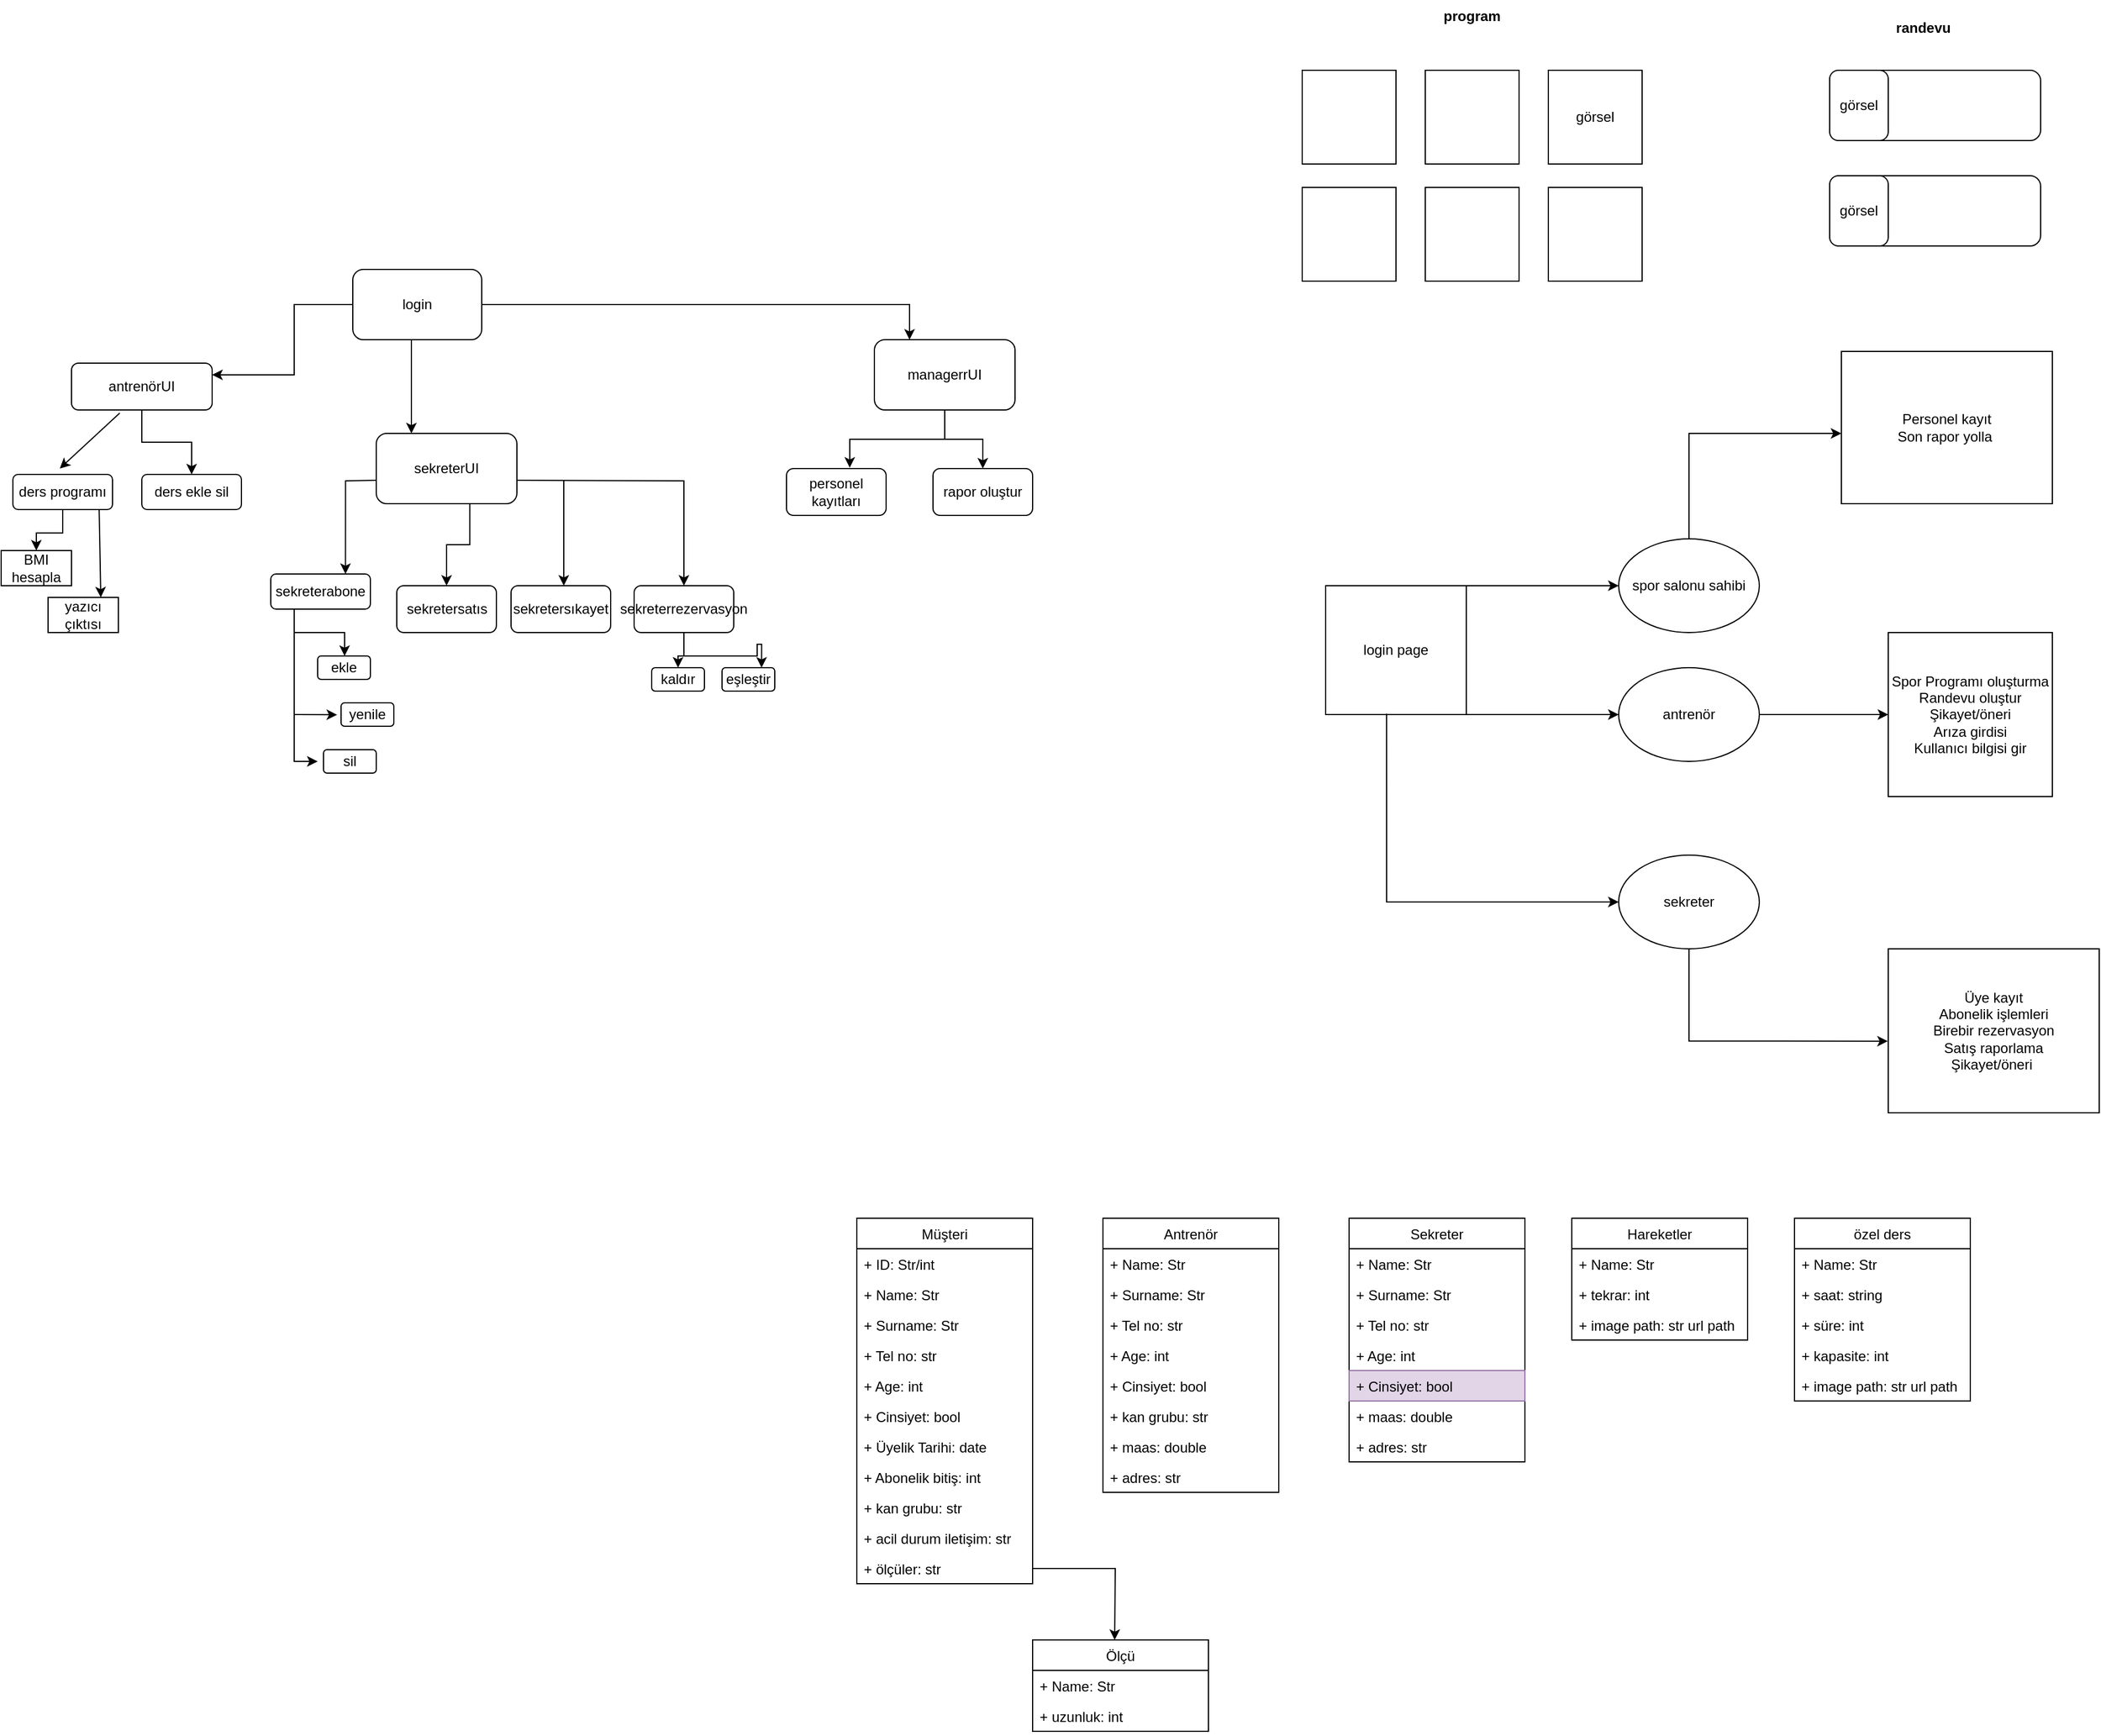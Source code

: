 <mxfile version="21.1.7" type="github">
  <diagram id="NkujWcR8n7Ybek51XI4w" name="Sayfa -1">
    <mxGraphModel dx="1850" dy="941" grid="1" gridSize="10" guides="1" tooltips="1" connect="1" arrows="1" fold="1" page="0" pageScale="1" pageWidth="1654" pageHeight="2336" math="0" shadow="0">
      <root>
        <mxCell id="0" />
        <mxCell id="1" parent="0" />
        <mxCell id="Zs0G0rEq7wxW95QwhWQh-3" style="edgeStyle=orthogonalEdgeStyle;rounded=0;orthogonalLoop=1;jettySize=auto;html=1;" parent="1" source="Zs0G0rEq7wxW95QwhWQh-2" target="Zs0G0rEq7wxW95QwhWQh-4" edge="1">
          <mxGeometry relative="1" as="geometry">
            <mxPoint x="620" y="150" as="targetPoint" />
            <Array as="points">
              <mxPoint x="580" y="150" />
              <mxPoint x="580" y="150" />
            </Array>
          </mxGeometry>
        </mxCell>
        <mxCell id="Zs0G0rEq7wxW95QwhWQh-5" style="edgeStyle=orthogonalEdgeStyle;rounded=0;orthogonalLoop=1;jettySize=auto;html=1;" parent="1" source="Zs0G0rEq7wxW95QwhWQh-2" target="Zs0G0rEq7wxW95QwhWQh-6" edge="1">
          <mxGeometry relative="1" as="geometry">
            <mxPoint x="660" y="230" as="targetPoint" />
            <Array as="points">
              <mxPoint x="610" y="260" />
              <mxPoint x="610" y="260" />
            </Array>
          </mxGeometry>
        </mxCell>
        <mxCell id="Zs0G0rEq7wxW95QwhWQh-2" value="login page" style="rounded=0;whiteSpace=wrap;html=1;" parent="1" vertex="1">
          <mxGeometry x="410" y="150" width="120" height="110" as="geometry" />
        </mxCell>
        <mxCell id="Zs0G0rEq7wxW95QwhWQh-8" style="edgeStyle=orthogonalEdgeStyle;rounded=0;orthogonalLoop=1;jettySize=auto;html=1;" parent="1" source="Zs0G0rEq7wxW95QwhWQh-4" target="Zs0G0rEq7wxW95QwhWQh-7" edge="1">
          <mxGeometry relative="1" as="geometry">
            <Array as="points">
              <mxPoint x="720" y="20" />
            </Array>
          </mxGeometry>
        </mxCell>
        <mxCell id="Zs0G0rEq7wxW95QwhWQh-4" value="spor salonu sahibi" style="ellipse;whiteSpace=wrap;html=1;" parent="1" vertex="1">
          <mxGeometry x="660" y="110" width="120" height="80" as="geometry" />
        </mxCell>
        <mxCell id="Zs0G0rEq7wxW95QwhWQh-14" style="edgeStyle=orthogonalEdgeStyle;rounded=0;orthogonalLoop=1;jettySize=auto;html=1;" parent="1" source="Zs0G0rEq7wxW95QwhWQh-6" target="Zs0G0rEq7wxW95QwhWQh-15" edge="1">
          <mxGeometry relative="1" as="geometry">
            <mxPoint x="850" y="260.0" as="targetPoint" />
          </mxGeometry>
        </mxCell>
        <mxCell id="Zs0G0rEq7wxW95QwhWQh-6" value="antrenör" style="ellipse;whiteSpace=wrap;html=1;" parent="1" vertex="1">
          <mxGeometry x="660" y="220" width="120" height="80" as="geometry" />
        </mxCell>
        <mxCell id="Zs0G0rEq7wxW95QwhWQh-7" value="Personel kayıt&lt;br&gt;Son rapor yolla&amp;nbsp;" style="rounded=0;whiteSpace=wrap;html=1;" parent="1" vertex="1">
          <mxGeometry x="850" y="-50" width="180" height="130" as="geometry" />
        </mxCell>
        <mxCell id="Zs0G0rEq7wxW95QwhWQh-9" value="" style="endArrow=classic;html=1;rounded=0;exitX=0.433;exitY=0.993;exitDx=0;exitDy=0;exitPerimeter=0;entryX=0;entryY=0.5;entryDx=0;entryDy=0;" parent="1" source="Zs0G0rEq7wxW95QwhWQh-2" target="Zs0G0rEq7wxW95QwhWQh-10" edge="1">
          <mxGeometry width="50" height="50" relative="1" as="geometry">
            <mxPoint x="600" y="260" as="sourcePoint" />
            <mxPoint x="660" y="360" as="targetPoint" />
            <Array as="points">
              <mxPoint x="462" y="360" />
              <mxPoint x="462" y="420" />
            </Array>
          </mxGeometry>
        </mxCell>
        <mxCell id="Zs0G0rEq7wxW95QwhWQh-13" style="edgeStyle=orthogonalEdgeStyle;rounded=0;orthogonalLoop=1;jettySize=auto;html=1;entryX=-0.002;entryY=0.563;entryDx=0;entryDy=0;entryPerimeter=0;" parent="1" source="Zs0G0rEq7wxW95QwhWQh-10" target="Zs0G0rEq7wxW95QwhWQh-12" edge="1">
          <mxGeometry relative="1" as="geometry">
            <Array as="points">
              <mxPoint x="720" y="539" />
            </Array>
          </mxGeometry>
        </mxCell>
        <mxCell id="Zs0G0rEq7wxW95QwhWQh-10" value="sekreter" style="ellipse;whiteSpace=wrap;html=1;" parent="1" vertex="1">
          <mxGeometry x="660" y="380" width="120" height="80" as="geometry" />
        </mxCell>
        <mxCell id="Zs0G0rEq7wxW95QwhWQh-12" value="Üye kayıt&lt;br&gt;Abonelik işlemleri&lt;br&gt;Birebir rezervasyon&lt;br&gt;Satış raporlama&lt;br&gt;Şikayet/öneri&amp;nbsp;" style="rounded=0;whiteSpace=wrap;html=1;" parent="1" vertex="1">
          <mxGeometry x="890" y="460" width="180" height="140" as="geometry" />
        </mxCell>
        <mxCell id="Zs0G0rEq7wxW95QwhWQh-15" value="Spor Programı oluşturma&lt;br&gt;Randevu oluştur&lt;br&gt;Şikayet/öneri&lt;br&gt;Arıza girdisi&lt;br&gt;Kullanıcı bilgisi gir" style="whiteSpace=wrap;html=1;aspect=fixed;" parent="1" vertex="1">
          <mxGeometry x="890" y="190" width="140" height="140" as="geometry" />
        </mxCell>
        <mxCell id="Zs0G0rEq7wxW95QwhWQh-16" value="Müşteri" style="swimlane;fontStyle=0;childLayout=stackLayout;horizontal=1;startSize=26;fillColor=none;horizontalStack=0;resizeParent=1;resizeParentMax=0;resizeLast=0;collapsible=1;marginBottom=0;" parent="1" vertex="1">
          <mxGeometry x="10" y="690" width="150" height="312" as="geometry">
            <mxRectangle x="10" y="690" width="70" height="26" as="alternateBounds" />
          </mxGeometry>
        </mxCell>
        <mxCell id="Zs0G0rEq7wxW95QwhWQh-17" value="+ ID: Str/int" style="text;strokeColor=none;fillColor=none;align=left;verticalAlign=top;spacingLeft=4;spacingRight=4;overflow=hidden;rotatable=0;points=[[0,0.5],[1,0.5]];portConstraint=eastwest;" parent="Zs0G0rEq7wxW95QwhWQh-16" vertex="1">
          <mxGeometry y="26" width="150" height="26" as="geometry" />
        </mxCell>
        <mxCell id="Zs0G0rEq7wxW95QwhWQh-43" value="+ Name: Str" style="text;strokeColor=none;fillColor=none;align=left;verticalAlign=top;spacingLeft=4;spacingRight=4;overflow=hidden;rotatable=0;points=[[0,0.5],[1,0.5]];portConstraint=eastwest;" parent="Zs0G0rEq7wxW95QwhWQh-16" vertex="1">
          <mxGeometry y="52" width="150" height="26" as="geometry" />
        </mxCell>
        <mxCell id="Zs0G0rEq7wxW95QwhWQh-18" value="+ Surname: Str" style="text;strokeColor=none;fillColor=none;align=left;verticalAlign=top;spacingLeft=4;spacingRight=4;overflow=hidden;rotatable=0;points=[[0,0.5],[1,0.5]];portConstraint=eastwest;" parent="Zs0G0rEq7wxW95QwhWQh-16" vertex="1">
          <mxGeometry y="78" width="150" height="26" as="geometry" />
        </mxCell>
        <mxCell id="Zs0G0rEq7wxW95QwhWQh-27" value="+ Tel no: str" style="text;strokeColor=none;fillColor=none;align=left;verticalAlign=top;spacingLeft=4;spacingRight=4;overflow=hidden;rotatable=0;points=[[0,0.5],[1,0.5]];portConstraint=eastwest;" parent="Zs0G0rEq7wxW95QwhWQh-16" vertex="1">
          <mxGeometry y="104" width="150" height="26" as="geometry" />
        </mxCell>
        <mxCell id="Zs0G0rEq7wxW95QwhWQh-19" value="+ Age: int" style="text;strokeColor=none;fillColor=none;align=left;verticalAlign=top;spacingLeft=4;spacingRight=4;overflow=hidden;rotatable=0;points=[[0,0.5],[1,0.5]];portConstraint=eastwest;" parent="Zs0G0rEq7wxW95QwhWQh-16" vertex="1">
          <mxGeometry y="130" width="150" height="26" as="geometry" />
        </mxCell>
        <mxCell id="Zs0G0rEq7wxW95QwhWQh-20" value="+ Cinsiyet: bool" style="text;strokeColor=none;fillColor=none;align=left;verticalAlign=top;spacingLeft=4;spacingRight=4;overflow=hidden;rotatable=0;points=[[0,0.5],[1,0.5]];portConstraint=eastwest;" parent="Zs0G0rEq7wxW95QwhWQh-16" vertex="1">
          <mxGeometry y="156" width="150" height="26" as="geometry" />
        </mxCell>
        <mxCell id="Zs0G0rEq7wxW95QwhWQh-21" value="+ Üyelik Tarihi: date" style="text;strokeColor=none;fillColor=none;align=left;verticalAlign=top;spacingLeft=4;spacingRight=4;overflow=hidden;rotatable=0;points=[[0,0.5],[1,0.5]];portConstraint=eastwest;" parent="Zs0G0rEq7wxW95QwhWQh-16" vertex="1">
          <mxGeometry y="182" width="150" height="26" as="geometry" />
        </mxCell>
        <mxCell id="Zs0G0rEq7wxW95QwhWQh-22" value="+ Abonelik bitiş: int" style="text;strokeColor=none;fillColor=none;align=left;verticalAlign=top;spacingLeft=4;spacingRight=4;overflow=hidden;rotatable=0;points=[[0,0.5],[1,0.5]];portConstraint=eastwest;" parent="Zs0G0rEq7wxW95QwhWQh-16" vertex="1">
          <mxGeometry y="208" width="150" height="26" as="geometry" />
        </mxCell>
        <mxCell id="Zs0G0rEq7wxW95QwhWQh-23" value="+ kan grubu: str" style="text;strokeColor=none;fillColor=none;align=left;verticalAlign=top;spacingLeft=4;spacingRight=4;overflow=hidden;rotatable=0;points=[[0,0.5],[1,0.5]];portConstraint=eastwest;" parent="Zs0G0rEq7wxW95QwhWQh-16" vertex="1">
          <mxGeometry y="234" width="150" height="26" as="geometry" />
        </mxCell>
        <mxCell id="Zs0G0rEq7wxW95QwhWQh-25" value="+ acil durum iletişim: str" style="text;strokeColor=none;fillColor=none;align=left;verticalAlign=top;spacingLeft=4;spacingRight=4;overflow=hidden;rotatable=0;points=[[0,0.5],[1,0.5]];portConstraint=eastwest;" parent="Zs0G0rEq7wxW95QwhWQh-16" vertex="1">
          <mxGeometry y="260" width="150" height="26" as="geometry" />
        </mxCell>
        <mxCell id="Zs0G0rEq7wxW95QwhWQh-26" value="+ ölçüler: str" style="text;strokeColor=none;fillColor=none;align=left;verticalAlign=top;spacingLeft=4;spacingRight=4;overflow=hidden;rotatable=0;points=[[0,0.5],[1,0.5]];portConstraint=eastwest;" parent="Zs0G0rEq7wxW95QwhWQh-16" vertex="1">
          <mxGeometry y="286" width="150" height="26" as="geometry" />
        </mxCell>
        <mxCell id="Zs0G0rEq7wxW95QwhWQh-29" value="Antrenör" style="swimlane;fontStyle=0;childLayout=stackLayout;horizontal=1;startSize=26;fillColor=none;horizontalStack=0;resizeParent=1;resizeParentMax=0;resizeLast=0;collapsible=1;marginBottom=0;" parent="1" vertex="1">
          <mxGeometry x="220" y="690" width="150" height="234" as="geometry">
            <mxRectangle x="10" y="690" width="70" height="26" as="alternateBounds" />
          </mxGeometry>
        </mxCell>
        <mxCell id="Zs0G0rEq7wxW95QwhWQh-30" value="+ Name: Str" style="text;strokeColor=none;fillColor=none;align=left;verticalAlign=top;spacingLeft=4;spacingRight=4;overflow=hidden;rotatable=0;points=[[0,0.5],[1,0.5]];portConstraint=eastwest;" parent="Zs0G0rEq7wxW95QwhWQh-29" vertex="1">
          <mxGeometry y="26" width="150" height="26" as="geometry" />
        </mxCell>
        <mxCell id="Zs0G0rEq7wxW95QwhWQh-31" value="+ Surname: Str" style="text;strokeColor=none;fillColor=none;align=left;verticalAlign=top;spacingLeft=4;spacingRight=4;overflow=hidden;rotatable=0;points=[[0,0.5],[1,0.5]];portConstraint=eastwest;" parent="Zs0G0rEq7wxW95QwhWQh-29" vertex="1">
          <mxGeometry y="52" width="150" height="26" as="geometry" />
        </mxCell>
        <mxCell id="Zs0G0rEq7wxW95QwhWQh-32" value="+ Tel no: str" style="text;strokeColor=none;fillColor=none;align=left;verticalAlign=top;spacingLeft=4;spacingRight=4;overflow=hidden;rotatable=0;points=[[0,0.5],[1,0.5]];portConstraint=eastwest;" parent="Zs0G0rEq7wxW95QwhWQh-29" vertex="1">
          <mxGeometry y="78" width="150" height="26" as="geometry" />
        </mxCell>
        <mxCell id="Zs0G0rEq7wxW95QwhWQh-33" value="+ Age: int" style="text;strokeColor=none;fillColor=none;align=left;verticalAlign=top;spacingLeft=4;spacingRight=4;overflow=hidden;rotatable=0;points=[[0,0.5],[1,0.5]];portConstraint=eastwest;" parent="Zs0G0rEq7wxW95QwhWQh-29" vertex="1">
          <mxGeometry y="104" width="150" height="26" as="geometry" />
        </mxCell>
        <mxCell id="Zs0G0rEq7wxW95QwhWQh-34" value="+ Cinsiyet: bool" style="text;strokeColor=none;fillColor=none;align=left;verticalAlign=top;spacingLeft=4;spacingRight=4;overflow=hidden;rotatable=0;points=[[0,0.5],[1,0.5]];portConstraint=eastwest;" parent="Zs0G0rEq7wxW95QwhWQh-29" vertex="1">
          <mxGeometry y="130" width="150" height="26" as="geometry" />
        </mxCell>
        <mxCell id="Zs0G0rEq7wxW95QwhWQh-37" value="+ kan grubu: str" style="text;strokeColor=none;fillColor=none;align=left;verticalAlign=top;spacingLeft=4;spacingRight=4;overflow=hidden;rotatable=0;points=[[0,0.5],[1,0.5]];portConstraint=eastwest;" parent="Zs0G0rEq7wxW95QwhWQh-29" vertex="1">
          <mxGeometry y="156" width="150" height="26" as="geometry" />
        </mxCell>
        <mxCell id="Zs0G0rEq7wxW95QwhWQh-40" value="+ maas: double" style="text;strokeColor=none;fillColor=none;align=left;verticalAlign=top;spacingLeft=4;spacingRight=4;overflow=hidden;rotatable=0;points=[[0,0.5],[1,0.5]];portConstraint=eastwest;" parent="Zs0G0rEq7wxW95QwhWQh-29" vertex="1">
          <mxGeometry y="182" width="150" height="26" as="geometry" />
        </mxCell>
        <mxCell id="Zs0G0rEq7wxW95QwhWQh-41" value="+ adres: str" style="text;strokeColor=none;fillColor=none;align=left;verticalAlign=top;spacingLeft=4;spacingRight=4;overflow=hidden;rotatable=0;points=[[0,0.5],[1,0.5]];portConstraint=eastwest;" parent="Zs0G0rEq7wxW95QwhWQh-29" vertex="1">
          <mxGeometry y="208" width="150" height="26" as="geometry" />
        </mxCell>
        <mxCell id="Zs0G0rEq7wxW95QwhWQh-44" value="Sekreter" style="swimlane;fontStyle=0;childLayout=stackLayout;horizontal=1;startSize=26;fillColor=none;horizontalStack=0;resizeParent=1;resizeParentMax=0;resizeLast=0;collapsible=1;marginBottom=0;" parent="1" vertex="1">
          <mxGeometry x="430" y="690" width="150" height="208" as="geometry">
            <mxRectangle x="10" y="690" width="70" height="26" as="alternateBounds" />
          </mxGeometry>
        </mxCell>
        <mxCell id="Zs0G0rEq7wxW95QwhWQh-45" value="+ Name: Str" style="text;strokeColor=none;fillColor=none;align=left;verticalAlign=top;spacingLeft=4;spacingRight=4;overflow=hidden;rotatable=0;points=[[0,0.5],[1,0.5]];portConstraint=eastwest;" parent="Zs0G0rEq7wxW95QwhWQh-44" vertex="1">
          <mxGeometry y="26" width="150" height="26" as="geometry" />
        </mxCell>
        <mxCell id="Zs0G0rEq7wxW95QwhWQh-46" value="+ Surname: Str" style="text;strokeColor=none;fillColor=none;align=left;verticalAlign=top;spacingLeft=4;spacingRight=4;overflow=hidden;rotatable=0;points=[[0,0.5],[1,0.5]];portConstraint=eastwest;" parent="Zs0G0rEq7wxW95QwhWQh-44" vertex="1">
          <mxGeometry y="52" width="150" height="26" as="geometry" />
        </mxCell>
        <mxCell id="Zs0G0rEq7wxW95QwhWQh-47" value="+ Tel no: str" style="text;strokeColor=none;fillColor=none;align=left;verticalAlign=top;spacingLeft=4;spacingRight=4;overflow=hidden;rotatable=0;points=[[0,0.5],[1,0.5]];portConstraint=eastwest;" parent="Zs0G0rEq7wxW95QwhWQh-44" vertex="1">
          <mxGeometry y="78" width="150" height="26" as="geometry" />
        </mxCell>
        <mxCell id="Zs0G0rEq7wxW95QwhWQh-48" value="+ Age: int" style="text;strokeColor=none;fillColor=none;align=left;verticalAlign=top;spacingLeft=4;spacingRight=4;overflow=hidden;rotatable=0;points=[[0,0.5],[1,0.5]];portConstraint=eastwest;" parent="Zs0G0rEq7wxW95QwhWQh-44" vertex="1">
          <mxGeometry y="104" width="150" height="26" as="geometry" />
        </mxCell>
        <mxCell id="Zs0G0rEq7wxW95QwhWQh-49" value="+ Cinsiyet: bool" style="text;strokeColor=#9673a6;fillColor=#e1d5e7;align=left;verticalAlign=top;spacingLeft=4;spacingRight=4;overflow=hidden;rotatable=0;points=[[0,0.5],[1,0.5]];portConstraint=eastwest;" parent="Zs0G0rEq7wxW95QwhWQh-44" vertex="1">
          <mxGeometry y="130" width="150" height="26" as="geometry" />
        </mxCell>
        <mxCell id="Zs0G0rEq7wxW95QwhWQh-51" value="+ maas: double" style="text;strokeColor=none;fillColor=none;align=left;verticalAlign=top;spacingLeft=4;spacingRight=4;overflow=hidden;rotatable=0;points=[[0,0.5],[1,0.5]];portConstraint=eastwest;" parent="Zs0G0rEq7wxW95QwhWQh-44" vertex="1">
          <mxGeometry y="156" width="150" height="26" as="geometry" />
        </mxCell>
        <mxCell id="Zs0G0rEq7wxW95QwhWQh-52" value="+ adres: str" style="text;strokeColor=none;fillColor=none;align=left;verticalAlign=top;spacingLeft=4;spacingRight=4;overflow=hidden;rotatable=0;points=[[0,0.5],[1,0.5]];portConstraint=eastwest;" parent="Zs0G0rEq7wxW95QwhWQh-44" vertex="1">
          <mxGeometry y="182" width="150" height="26" as="geometry" />
        </mxCell>
        <mxCell id="Zs0G0rEq7wxW95QwhWQh-54" value="Hareketler" style="swimlane;fontStyle=0;childLayout=stackLayout;horizontal=1;startSize=26;fillColor=none;horizontalStack=0;resizeParent=1;resizeParentMax=0;resizeLast=0;collapsible=1;marginBottom=0;" parent="1" vertex="1">
          <mxGeometry x="620" y="690" width="150" height="104" as="geometry">
            <mxRectangle x="10" y="690" width="70" height="26" as="alternateBounds" />
          </mxGeometry>
        </mxCell>
        <mxCell id="Zs0G0rEq7wxW95QwhWQh-55" value="+ Name: Str" style="text;strokeColor=none;fillColor=none;align=left;verticalAlign=top;spacingLeft=4;spacingRight=4;overflow=hidden;rotatable=0;points=[[0,0.5],[1,0.5]];portConstraint=eastwest;" parent="Zs0G0rEq7wxW95QwhWQh-54" vertex="1">
          <mxGeometry y="26" width="150" height="26" as="geometry" />
        </mxCell>
        <mxCell id="Zs0G0rEq7wxW95QwhWQh-61" value="+ tekrar: int" style="text;strokeColor=none;fillColor=none;align=left;verticalAlign=top;spacingLeft=4;spacingRight=4;overflow=hidden;rotatable=0;points=[[0,0.5],[1,0.5]];portConstraint=eastwest;" parent="Zs0G0rEq7wxW95QwhWQh-54" vertex="1">
          <mxGeometry y="52" width="150" height="26" as="geometry" />
        </mxCell>
        <mxCell id="Zs0G0rEq7wxW95QwhWQh-66" value="+ image path: str url path" style="text;strokeColor=none;fillColor=none;align=left;verticalAlign=top;spacingLeft=4;spacingRight=4;overflow=hidden;rotatable=0;points=[[0,0.5],[1,0.5]];portConstraint=eastwest;" parent="Zs0G0rEq7wxW95QwhWQh-54" vertex="1">
          <mxGeometry y="78" width="150" height="26" as="geometry" />
        </mxCell>
        <mxCell id="Zs0G0rEq7wxW95QwhWQh-62" value="" style="whiteSpace=wrap;html=1;aspect=fixed;" parent="1" vertex="1">
          <mxGeometry x="390" y="-290" width="80" height="80" as="geometry" />
        </mxCell>
        <mxCell id="Zs0G0rEq7wxW95QwhWQh-63" value="" style="whiteSpace=wrap;html=1;aspect=fixed;" parent="1" vertex="1">
          <mxGeometry x="390" y="-190" width="80" height="80" as="geometry" />
        </mxCell>
        <mxCell id="Zs0G0rEq7wxW95QwhWQh-64" value="görsel" style="whiteSpace=wrap;html=1;aspect=fixed;" parent="1" vertex="1">
          <mxGeometry x="600" y="-290" width="80" height="80" as="geometry" />
        </mxCell>
        <mxCell id="Zs0G0rEq7wxW95QwhWQh-65" value="" style="whiteSpace=wrap;html=1;aspect=fixed;" parent="1" vertex="1">
          <mxGeometry x="495" y="-290" width="80" height="80" as="geometry" />
        </mxCell>
        <mxCell id="Zs0G0rEq7wxW95QwhWQh-67" value="özel ders" style="swimlane;fontStyle=0;childLayout=stackLayout;horizontal=1;startSize=26;fillColor=none;horizontalStack=0;resizeParent=1;resizeParentMax=0;resizeLast=0;collapsible=1;marginBottom=0;" parent="1" vertex="1">
          <mxGeometry x="810" y="690" width="150" height="156" as="geometry">
            <mxRectangle x="10" y="690" width="70" height="26" as="alternateBounds" />
          </mxGeometry>
        </mxCell>
        <mxCell id="Zs0G0rEq7wxW95QwhWQh-68" value="+ Name: Str" style="text;strokeColor=none;fillColor=none;align=left;verticalAlign=top;spacingLeft=4;spacingRight=4;overflow=hidden;rotatable=0;points=[[0,0.5],[1,0.5]];portConstraint=eastwest;" parent="Zs0G0rEq7wxW95QwhWQh-67" vertex="1">
          <mxGeometry y="26" width="150" height="26" as="geometry" />
        </mxCell>
        <mxCell id="Zs0G0rEq7wxW95QwhWQh-69" value="+ saat: string" style="text;strokeColor=none;fillColor=none;align=left;verticalAlign=top;spacingLeft=4;spacingRight=4;overflow=hidden;rotatable=0;points=[[0,0.5],[1,0.5]];portConstraint=eastwest;" parent="Zs0G0rEq7wxW95QwhWQh-67" vertex="1">
          <mxGeometry y="52" width="150" height="26" as="geometry" />
        </mxCell>
        <mxCell id="Zs0G0rEq7wxW95QwhWQh-72" value="+ süre: int" style="text;strokeColor=none;fillColor=none;align=left;verticalAlign=top;spacingLeft=4;spacingRight=4;overflow=hidden;rotatable=0;points=[[0,0.5],[1,0.5]];portConstraint=eastwest;" parent="Zs0G0rEq7wxW95QwhWQh-67" vertex="1">
          <mxGeometry y="78" width="150" height="26" as="geometry" />
        </mxCell>
        <mxCell id="Zs0G0rEq7wxW95QwhWQh-71" value="+ kapasite: int" style="text;strokeColor=none;fillColor=none;align=left;verticalAlign=top;spacingLeft=4;spacingRight=4;overflow=hidden;rotatable=0;points=[[0,0.5],[1,0.5]];portConstraint=eastwest;" parent="Zs0G0rEq7wxW95QwhWQh-67" vertex="1">
          <mxGeometry y="104" width="150" height="26" as="geometry" />
        </mxCell>
        <mxCell id="Zs0G0rEq7wxW95QwhWQh-73" value="+ image path: str url path" style="text;strokeColor=none;fillColor=none;align=left;verticalAlign=top;spacingLeft=4;spacingRight=4;overflow=hidden;rotatable=0;points=[[0,0.5],[1,0.5]];portConstraint=eastwest;" parent="Zs0G0rEq7wxW95QwhWQh-67" vertex="1">
          <mxGeometry y="130" width="150" height="26" as="geometry" />
        </mxCell>
        <mxCell id="Zs0G0rEq7wxW95QwhWQh-74" value="" style="rounded=1;whiteSpace=wrap;html=1;" parent="1" vertex="1">
          <mxGeometry x="840" y="-290" width="180" height="60" as="geometry" />
        </mxCell>
        <mxCell id="Zs0G0rEq7wxW95QwhWQh-75" value="görsel" style="rounded=1;whiteSpace=wrap;html=1;" parent="1" vertex="1">
          <mxGeometry x="840" y="-290" width="50" height="60" as="geometry" />
        </mxCell>
        <mxCell id="Zs0G0rEq7wxW95QwhWQh-76" style="edgeStyle=orthogonalEdgeStyle;rounded=0;orthogonalLoop=1;jettySize=auto;html=1;" parent="1" source="Zs0G0rEq7wxW95QwhWQh-26" edge="1">
          <mxGeometry relative="1" as="geometry">
            <mxPoint x="230" y="1050.0" as="targetPoint" />
          </mxGeometry>
        </mxCell>
        <mxCell id="Zs0G0rEq7wxW95QwhWQh-77" value="Ölçü" style="swimlane;fontStyle=0;childLayout=stackLayout;horizontal=1;startSize=26;fillColor=none;horizontalStack=0;resizeParent=1;resizeParentMax=0;resizeLast=0;collapsible=1;marginBottom=0;" parent="1" vertex="1">
          <mxGeometry x="160" y="1050" width="150" height="78" as="geometry">
            <mxRectangle x="10" y="690" width="70" height="26" as="alternateBounds" />
          </mxGeometry>
        </mxCell>
        <mxCell id="Zs0G0rEq7wxW95QwhWQh-78" value="+ Name: Str" style="text;strokeColor=none;fillColor=none;align=left;verticalAlign=top;spacingLeft=4;spacingRight=4;overflow=hidden;rotatable=0;points=[[0,0.5],[1,0.5]];portConstraint=eastwest;" parent="Zs0G0rEq7wxW95QwhWQh-77" vertex="1">
          <mxGeometry y="26" width="150" height="26" as="geometry" />
        </mxCell>
        <mxCell id="Zs0G0rEq7wxW95QwhWQh-79" value="+ uzunluk: int" style="text;strokeColor=none;fillColor=none;align=left;verticalAlign=top;spacingLeft=4;spacingRight=4;overflow=hidden;rotatable=0;points=[[0,0.5],[1,0.5]];portConstraint=eastwest;" parent="Zs0G0rEq7wxW95QwhWQh-77" vertex="1">
          <mxGeometry y="52" width="150" height="26" as="geometry" />
        </mxCell>
        <mxCell id="Zs0G0rEq7wxW95QwhWQh-81" value="" style="whiteSpace=wrap;html=1;aspect=fixed;" parent="1" vertex="1">
          <mxGeometry x="495" y="-190" width="80" height="80" as="geometry" />
        </mxCell>
        <mxCell id="Zs0G0rEq7wxW95QwhWQh-82" value="" style="whiteSpace=wrap;html=1;aspect=fixed;" parent="1" vertex="1">
          <mxGeometry x="600" y="-190" width="80" height="80" as="geometry" />
        </mxCell>
        <mxCell id="Zs0G0rEq7wxW95QwhWQh-85" value="" style="rounded=1;whiteSpace=wrap;html=1;" parent="1" vertex="1">
          <mxGeometry x="840" y="-200" width="180" height="60" as="geometry" />
        </mxCell>
        <mxCell id="Zs0G0rEq7wxW95QwhWQh-86" value="görsel" style="rounded=1;whiteSpace=wrap;html=1;" parent="1" vertex="1">
          <mxGeometry x="840" y="-200" width="50" height="60" as="geometry" />
        </mxCell>
        <mxCell id="Zs0G0rEq7wxW95QwhWQh-87" value="program" style="text;align=center;fontStyle=1;verticalAlign=middle;spacingLeft=3;spacingRight=3;strokeColor=none;rotatable=0;points=[[0,0.5],[1,0.5]];portConstraint=eastwest;" parent="1" vertex="1">
          <mxGeometry x="495" y="-350" width="80" height="26" as="geometry" />
        </mxCell>
        <mxCell id="Zs0G0rEq7wxW95QwhWQh-88" value="randevu" style="text;align=center;fontStyle=1;verticalAlign=middle;spacingLeft=3;spacingRight=3;strokeColor=none;rotatable=0;points=[[0,0.5],[1,0.5]];portConstraint=eastwest;" parent="1" vertex="1">
          <mxGeometry x="880" y="-340" width="80" height="26" as="geometry" />
        </mxCell>
        <mxCell id="o3xAihx_57rQ8wKP2VKn-8" style="edgeStyle=orthogonalEdgeStyle;rounded=0;orthogonalLoop=1;jettySize=auto;html=1;entryX=1;entryY=0.25;entryDx=0;entryDy=0;" edge="1" parent="1" source="o3xAihx_57rQ8wKP2VKn-1" target="o3xAihx_57rQ8wKP2VKn-2">
          <mxGeometry relative="1" as="geometry">
            <Array as="points">
              <mxPoint x="-470" y="-90" />
              <mxPoint x="-470" y="-30" />
            </Array>
          </mxGeometry>
        </mxCell>
        <mxCell id="o3xAihx_57rQ8wKP2VKn-9" style="edgeStyle=orthogonalEdgeStyle;rounded=0;orthogonalLoop=1;jettySize=auto;html=1;entryX=0.25;entryY=0;entryDx=0;entryDy=0;" edge="1" parent="1" source="o3xAihx_57rQ8wKP2VKn-1" target="o3xAihx_57rQ8wKP2VKn-4">
          <mxGeometry relative="1" as="geometry">
            <Array as="points">
              <mxPoint x="-370" y="-30" />
              <mxPoint x="-370" y="-30" />
            </Array>
          </mxGeometry>
        </mxCell>
        <mxCell id="o3xAihx_57rQ8wKP2VKn-10" style="edgeStyle=orthogonalEdgeStyle;rounded=0;orthogonalLoop=1;jettySize=auto;html=1;entryX=0.25;entryY=0;entryDx=0;entryDy=0;" edge="1" parent="1" source="o3xAihx_57rQ8wKP2VKn-1" target="o3xAihx_57rQ8wKP2VKn-5">
          <mxGeometry relative="1" as="geometry" />
        </mxCell>
        <mxCell id="o3xAihx_57rQ8wKP2VKn-1" value="login" style="rounded=1;whiteSpace=wrap;html=1;" vertex="1" parent="1">
          <mxGeometry x="-420" y="-120" width="110" height="60" as="geometry" />
        </mxCell>
        <mxCell id="o3xAihx_57rQ8wKP2VKn-40" style="edgeStyle=orthogonalEdgeStyle;rounded=0;orthogonalLoop=1;jettySize=auto;html=1;entryX=0.5;entryY=0;entryDx=0;entryDy=0;" edge="1" parent="1" source="o3xAihx_57rQ8wKP2VKn-2" target="o3xAihx_57rQ8wKP2VKn-38">
          <mxGeometry relative="1" as="geometry" />
        </mxCell>
        <mxCell id="o3xAihx_57rQ8wKP2VKn-2" value="antrenörUI" style="rounded=1;whiteSpace=wrap;html=1;" vertex="1" parent="1">
          <mxGeometry x="-660" y="-40" width="120" height="40" as="geometry" />
        </mxCell>
        <mxCell id="o3xAihx_57rQ8wKP2VKn-4" value="sekreterUI" style="rounded=1;whiteSpace=wrap;html=1;" vertex="1" parent="1">
          <mxGeometry x="-400" y="20" width="120" height="60" as="geometry" />
        </mxCell>
        <mxCell id="o3xAihx_57rQ8wKP2VKn-36" style="edgeStyle=orthogonalEdgeStyle;rounded=0;orthogonalLoop=1;jettySize=auto;html=1;entryX=0.635;entryY=-0.018;entryDx=0;entryDy=0;entryPerimeter=0;" edge="1" parent="1" source="o3xAihx_57rQ8wKP2VKn-5" target="o3xAihx_57rQ8wKP2VKn-32">
          <mxGeometry relative="1" as="geometry" />
        </mxCell>
        <mxCell id="o3xAihx_57rQ8wKP2VKn-37" style="edgeStyle=orthogonalEdgeStyle;rounded=0;orthogonalLoop=1;jettySize=auto;html=1;entryX=0.5;entryY=0;entryDx=0;entryDy=0;" edge="1" parent="1" source="o3xAihx_57rQ8wKP2VKn-5" target="o3xAihx_57rQ8wKP2VKn-33">
          <mxGeometry relative="1" as="geometry" />
        </mxCell>
        <mxCell id="o3xAihx_57rQ8wKP2VKn-5" value="managerrUI" style="rounded=1;whiteSpace=wrap;html=1;" vertex="1" parent="1">
          <mxGeometry x="25" y="-60" width="120" height="60" as="geometry" />
        </mxCell>
        <mxCell id="o3xAihx_57rQ8wKP2VKn-17" style="edgeStyle=orthogonalEdgeStyle;rounded=0;orthogonalLoop=1;jettySize=auto;html=1;entryX=0.75;entryY=0;entryDx=0;entryDy=0;" edge="1" parent="1" target="o3xAihx_57rQ8wKP2VKn-11">
          <mxGeometry relative="1" as="geometry">
            <mxPoint x="-400" y="60" as="sourcePoint" />
          </mxGeometry>
        </mxCell>
        <mxCell id="o3xAihx_57rQ8wKP2VKn-18" style="edgeStyle=orthogonalEdgeStyle;rounded=0;orthogonalLoop=1;jettySize=auto;html=1;entryX=0.5;entryY=0;entryDx=0;entryDy=0;exitX=0.665;exitY=1.004;exitDx=0;exitDy=0;exitPerimeter=0;" edge="1" parent="1" source="o3xAihx_57rQ8wKP2VKn-4" target="o3xAihx_57rQ8wKP2VKn-12">
          <mxGeometry relative="1" as="geometry">
            <mxPoint x="-320" y="90" as="sourcePoint" />
          </mxGeometry>
        </mxCell>
        <mxCell id="o3xAihx_57rQ8wKP2VKn-20" style="edgeStyle=orthogonalEdgeStyle;rounded=0;orthogonalLoop=1;jettySize=auto;html=1;entryX=0.5;entryY=0;entryDx=0;entryDy=0;" edge="1" parent="1" target="o3xAihx_57rQ8wKP2VKn-15">
          <mxGeometry relative="1" as="geometry">
            <mxPoint x="-280" y="60" as="sourcePoint" />
          </mxGeometry>
        </mxCell>
        <mxCell id="o3xAihx_57rQ8wKP2VKn-27" value="" style="edgeStyle=orthogonalEdgeStyle;rounded=0;orthogonalLoop=1;jettySize=auto;html=1;exitX=0.25;exitY=1;exitDx=0;exitDy=0;" edge="1" parent="1" source="o3xAihx_57rQ8wKP2VKn-11" target="o3xAihx_57rQ8wKP2VKn-26">
          <mxGeometry relative="1" as="geometry">
            <Array as="points">
              <mxPoint x="-470" y="170" />
              <mxPoint x="-470" y="190" />
              <mxPoint x="-427" y="190" />
            </Array>
          </mxGeometry>
        </mxCell>
        <mxCell id="o3xAihx_57rQ8wKP2VKn-11" value="sekreterabone" style="rounded=1;whiteSpace=wrap;html=1;" vertex="1" parent="1">
          <mxGeometry x="-490" y="140" width="85" height="30" as="geometry" />
        </mxCell>
        <mxCell id="o3xAihx_57rQ8wKP2VKn-12" value="sekretersatıs" style="rounded=1;whiteSpace=wrap;html=1;" vertex="1" parent="1">
          <mxGeometry x="-382.5" y="150" width="85" height="40" as="geometry" />
        </mxCell>
        <mxCell id="o3xAihx_57rQ8wKP2VKn-13" value="sekretersıkayet" style="rounded=1;whiteSpace=wrap;html=1;" vertex="1" parent="1">
          <mxGeometry x="-285" y="150" width="85" height="40" as="geometry" />
        </mxCell>
        <mxCell id="o3xAihx_57rQ8wKP2VKn-24" style="edgeStyle=orthogonalEdgeStyle;rounded=0;orthogonalLoop=1;jettySize=auto;html=1;entryX=0.75;entryY=0;entryDx=0;entryDy=0;" edge="1" parent="1" source="o3xAihx_57rQ8wKP2VKn-15" target="o3xAihx_57rQ8wKP2VKn-22">
          <mxGeometry relative="1" as="geometry" />
        </mxCell>
        <mxCell id="o3xAihx_57rQ8wKP2VKn-25" style="edgeStyle=orthogonalEdgeStyle;rounded=0;orthogonalLoop=1;jettySize=auto;html=1;entryX=0.5;entryY=0;entryDx=0;entryDy=0;" edge="1" parent="1" source="o3xAihx_57rQ8wKP2VKn-15" target="o3xAihx_57rQ8wKP2VKn-23">
          <mxGeometry relative="1" as="geometry" />
        </mxCell>
        <mxCell id="o3xAihx_57rQ8wKP2VKn-15" value="sekreterrezervasyon" style="rounded=1;whiteSpace=wrap;html=1;" vertex="1" parent="1">
          <mxGeometry x="-180" y="150" width="85" height="40" as="geometry" />
        </mxCell>
        <mxCell id="o3xAihx_57rQ8wKP2VKn-22" value="eşleştir" style="rounded=1;whiteSpace=wrap;html=1;" vertex="1" parent="1">
          <mxGeometry x="-105" y="220" width="45" height="20" as="geometry" />
        </mxCell>
        <mxCell id="o3xAihx_57rQ8wKP2VKn-23" value="kaldır" style="rounded=1;whiteSpace=wrap;html=1;" vertex="1" parent="1">
          <mxGeometry x="-165" y="220" width="45" height="20" as="geometry" />
        </mxCell>
        <mxCell id="o3xAihx_57rQ8wKP2VKn-26" value="ekle" style="rounded=1;whiteSpace=wrap;html=1;" vertex="1" parent="1">
          <mxGeometry x="-450" y="210" width="45" height="20" as="geometry" />
        </mxCell>
        <mxCell id="o3xAihx_57rQ8wKP2VKn-28" value="" style="endArrow=classic;html=1;rounded=0;" edge="1" parent="1">
          <mxGeometry width="50" height="50" relative="1" as="geometry">
            <mxPoint x="-470" y="190" as="sourcePoint" />
            <mxPoint x="-450" y="300" as="targetPoint" />
            <Array as="points">
              <mxPoint x="-470" y="300" />
            </Array>
          </mxGeometry>
        </mxCell>
        <mxCell id="o3xAihx_57rQ8wKP2VKn-29" value="sil" style="rounded=1;whiteSpace=wrap;html=1;" vertex="1" parent="1">
          <mxGeometry x="-445" y="290" width="45" height="20" as="geometry" />
        </mxCell>
        <mxCell id="o3xAihx_57rQ8wKP2VKn-30" value="" style="endArrow=classic;html=1;rounded=0;entryX=-0.075;entryY=0.51;entryDx=0;entryDy=0;entryPerimeter=0;" edge="1" parent="1" target="o3xAihx_57rQ8wKP2VKn-31">
          <mxGeometry width="50" height="50" relative="1" as="geometry">
            <mxPoint x="-470" y="260" as="sourcePoint" />
            <mxPoint x="-440" y="260" as="targetPoint" />
          </mxGeometry>
        </mxCell>
        <mxCell id="o3xAihx_57rQ8wKP2VKn-31" value="yenile" style="rounded=1;whiteSpace=wrap;html=1;" vertex="1" parent="1">
          <mxGeometry x="-430" y="250" width="45" height="20" as="geometry" />
        </mxCell>
        <mxCell id="o3xAihx_57rQ8wKP2VKn-32" value="personel kayıtları" style="rounded=1;whiteSpace=wrap;html=1;" vertex="1" parent="1">
          <mxGeometry x="-50" y="50" width="85" height="40" as="geometry" />
        </mxCell>
        <mxCell id="o3xAihx_57rQ8wKP2VKn-33" value="rapor oluştur" style="rounded=1;whiteSpace=wrap;html=1;" vertex="1" parent="1">
          <mxGeometry x="75" y="50" width="85" height="40" as="geometry" />
        </mxCell>
        <mxCell id="o3xAihx_57rQ8wKP2VKn-34" style="edgeStyle=orthogonalEdgeStyle;rounded=0;orthogonalLoop=1;jettySize=auto;html=1;exitX=0.5;exitY=1;exitDx=0;exitDy=0;" edge="1" parent="1" source="o3xAihx_57rQ8wKP2VKn-33" target="o3xAihx_57rQ8wKP2VKn-33">
          <mxGeometry relative="1" as="geometry" />
        </mxCell>
        <mxCell id="o3xAihx_57rQ8wKP2VKn-38" value="ders ekle sil" style="rounded=1;whiteSpace=wrap;html=1;" vertex="1" parent="1">
          <mxGeometry x="-600" y="55" width="85" height="30" as="geometry" />
        </mxCell>
        <mxCell id="o3xAihx_57rQ8wKP2VKn-44" style="edgeStyle=orthogonalEdgeStyle;rounded=0;orthogonalLoop=1;jettySize=auto;html=1;entryX=0.5;entryY=0;entryDx=0;entryDy=0;" edge="1" parent="1" source="o3xAihx_57rQ8wKP2VKn-39" target="o3xAihx_57rQ8wKP2VKn-43">
          <mxGeometry relative="1" as="geometry" />
        </mxCell>
        <mxCell id="o3xAihx_57rQ8wKP2VKn-39" value="ders programı" style="rounded=1;whiteSpace=wrap;html=1;" vertex="1" parent="1">
          <mxGeometry x="-710" y="55" width="85" height="30" as="geometry" />
        </mxCell>
        <mxCell id="o3xAihx_57rQ8wKP2VKn-41" value="" style="endArrow=classic;html=1;rounded=0;exitX=0.343;exitY=1.065;exitDx=0;exitDy=0;exitPerimeter=0;" edge="1" parent="1" source="o3xAihx_57rQ8wKP2VKn-2">
          <mxGeometry width="50" height="50" relative="1" as="geometry">
            <mxPoint x="-640" y="50" as="sourcePoint" />
            <mxPoint x="-670" y="50" as="targetPoint" />
          </mxGeometry>
        </mxCell>
        <mxCell id="o3xAihx_57rQ8wKP2VKn-42" value="" style="endArrow=classic;html=1;rounded=0;" edge="1" parent="1">
          <mxGeometry width="50" height="50" relative="1" as="geometry">
            <mxPoint x="-240" y="60" as="sourcePoint" />
            <mxPoint x="-240" y="150" as="targetPoint" />
          </mxGeometry>
        </mxCell>
        <mxCell id="o3xAihx_57rQ8wKP2VKn-43" value="BMI hesapla" style="rounded=0;whiteSpace=wrap;html=1;" vertex="1" parent="1">
          <mxGeometry x="-720" y="120" width="60" height="30" as="geometry" />
        </mxCell>
        <mxCell id="o3xAihx_57rQ8wKP2VKn-45" value="yazıcı çıktısı" style="rounded=0;whiteSpace=wrap;html=1;" vertex="1" parent="1">
          <mxGeometry x="-680" y="160" width="60" height="30" as="geometry" />
        </mxCell>
        <mxCell id="o3xAihx_57rQ8wKP2VKn-46" value="" style="endArrow=classic;html=1;rounded=0;exitX=0.866;exitY=1;exitDx=0;exitDy=0;exitPerimeter=0;entryX=0.75;entryY=0;entryDx=0;entryDy=0;" edge="1" parent="1" source="o3xAihx_57rQ8wKP2VKn-39" target="o3xAihx_57rQ8wKP2VKn-45">
          <mxGeometry width="50" height="50" relative="1" as="geometry">
            <mxPoint x="-820" y="130" as="sourcePoint" />
            <mxPoint x="-770" y="80" as="targetPoint" />
          </mxGeometry>
        </mxCell>
      </root>
    </mxGraphModel>
  </diagram>
</mxfile>
